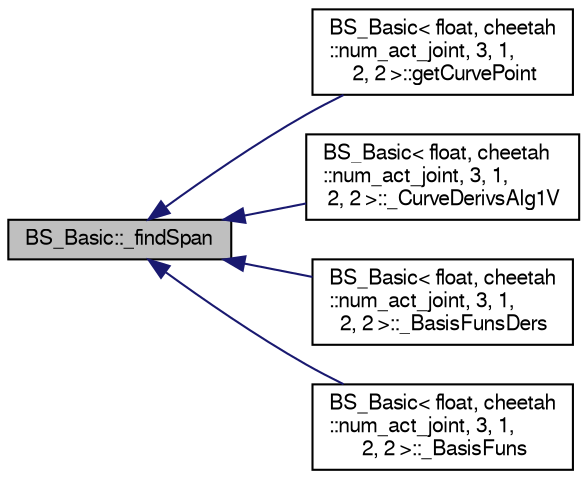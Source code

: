 digraph "BS_Basic::_findSpan"
{
  edge [fontname="FreeSans",fontsize="10",labelfontname="FreeSans",labelfontsize="10"];
  node [fontname="FreeSans",fontsize="10",shape=record];
  rankdir="LR";
  Node1 [label="BS_Basic::_findSpan",height=0.2,width=0.4,color="black", fillcolor="grey75", style="filled", fontcolor="black"];
  Node1 -> Node2 [dir="back",color="midnightblue",fontsize="10",style="solid",fontname="FreeSans"];
  Node2 [label="BS_Basic\< float, cheetah\l::num_act_joint, 3, 1,\l 2, 2 \>::getCurvePoint",height=0.2,width=0.4,color="black", fillcolor="white", style="filled",URL="$d9/da0/class_b_s___basic.html#a009c9f461b239169abfed1fce4144d11"];
  Node1 -> Node3 [dir="back",color="midnightblue",fontsize="10",style="solid",fontname="FreeSans"];
  Node3 [label="BS_Basic\< float, cheetah\l::num_act_joint, 3, 1,\l 2, 2 \>::_CurveDerivsAlg1V",height=0.2,width=0.4,color="black", fillcolor="white", style="filled",URL="$d9/da0/class_b_s___basic.html#a9b76125f28ae208d5d69c1a0ec61a3e5"];
  Node1 -> Node4 [dir="back",color="midnightblue",fontsize="10",style="solid",fontname="FreeSans"];
  Node4 [label="BS_Basic\< float, cheetah\l::num_act_joint, 3, 1,\l 2, 2 \>::_BasisFunsDers",height=0.2,width=0.4,color="black", fillcolor="white", style="filled",URL="$d9/da0/class_b_s___basic.html#a6e4cd111866ec3b997f883ceb27bb947"];
  Node1 -> Node5 [dir="back",color="midnightblue",fontsize="10",style="solid",fontname="FreeSans"];
  Node5 [label="BS_Basic\< float, cheetah\l::num_act_joint, 3, 1,\l 2, 2 \>::_BasisFuns",height=0.2,width=0.4,color="black", fillcolor="white", style="filled",URL="$d9/da0/class_b_s___basic.html#a4818e8da518ae4ed07fb4ed69b64b443"];
}
